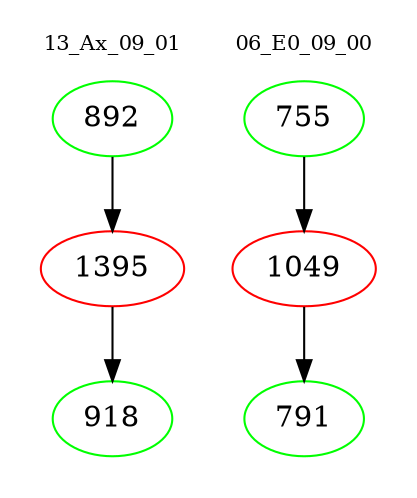 digraph{
subgraph cluster_0 {
color = white
label = "13_Ax_09_01";
fontsize=10;
T0_892 [label="892", color="green"]
T0_892 -> T0_1395 [color="black"]
T0_1395 [label="1395", color="red"]
T0_1395 -> T0_918 [color="black"]
T0_918 [label="918", color="green"]
}
subgraph cluster_1 {
color = white
label = "06_E0_09_00";
fontsize=10;
T1_755 [label="755", color="green"]
T1_755 -> T1_1049 [color="black"]
T1_1049 [label="1049", color="red"]
T1_1049 -> T1_791 [color="black"]
T1_791 [label="791", color="green"]
}
}
